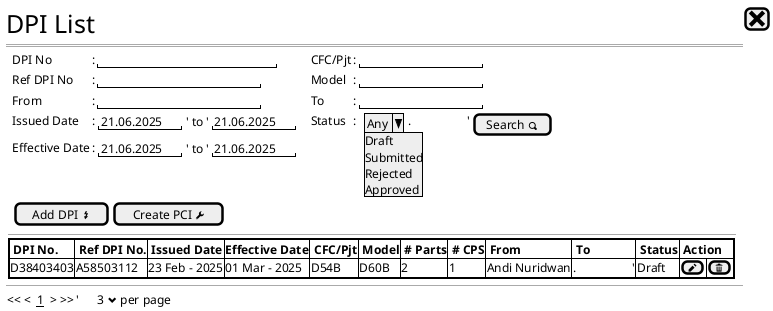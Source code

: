 @startsalt
{
  <size:25>DPI List |[<size:25><&x>]|*
  ==
  {
      .|DPI No       |: |"                      "|        |.|.|CFC/Pjt |: |"               "|*|*
      .|Ref DPI No   |: |"                    "|        |.|.|Model   |: |"               "|*|*
      .|From         |: |"                    "|        |.|.|To   |: |"               "|*|*
      .|Issued Date       |: {|"21.06.2025"|' to '|"21.06.2025"|}        |.|.|Status  |: | {.| ^Any^Draft^Submitted^Rejected^Approved^}|       .                  '| [Search <&magnifying-glass>] |*      
      .|Effective Date    |: {|"21.06.2025"|' to '|"21.06.2025"|}
  }
  .
  .
  {   
    {
      .|    [ Add DPI <&flash>]  |[Create PCI <&wrench>] |*
    }   
    .
    {
    --   
      {+
        {#
        |<b> DPI No. |<b> Ref DPI No. |<b> Issued Date  | <b>Effective Date |<b> CFC/Pjt    |<b> Model  |<b> # Parts |<b> # CPS |<b> From             |<b> To              |<b> Status     |<b> Action |*|*
        |D38403403   |A58503112       |23 Feb - 2025    | 01 Mar - 2025     |D54B          | D60B       |  2         |    1     |Andi Nuridwan       |.                  '|     Draft       | [<&pencil>]|[<&trash>]|* 
        }
      }
    }
  }
  --
  {
  << <  __1__  > >>  |'      3 <&chevron-bottom> per page |*
  }  
}
@endsalt
